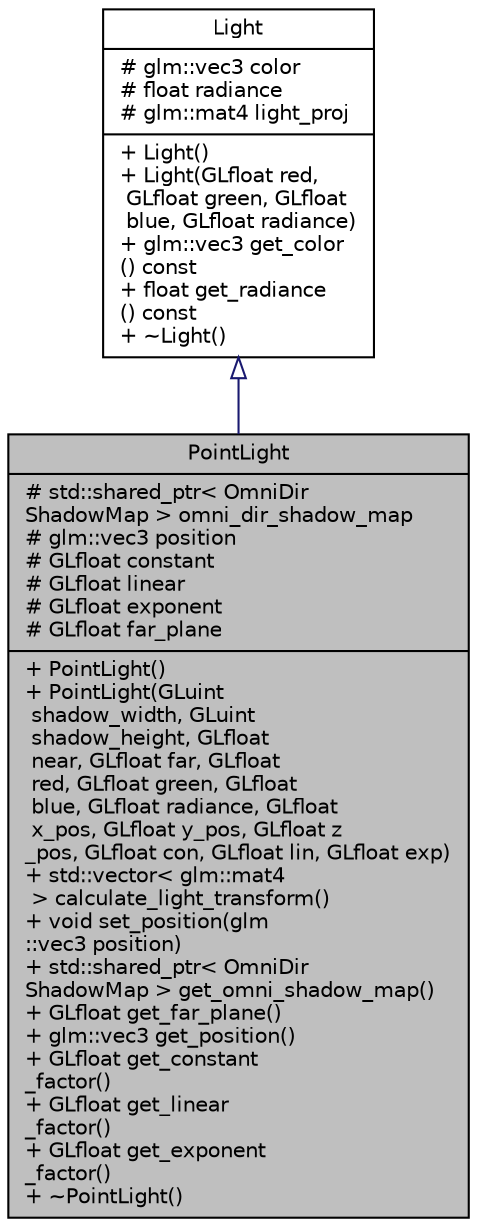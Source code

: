 digraph "PointLight"
{
 // INTERACTIVE_SVG=YES
 // LATEX_PDF_SIZE
  bgcolor="transparent";
  edge [fontname="Helvetica",fontsize="10",labelfontname="Helvetica",labelfontsize="10"];
  node [fontname="Helvetica",fontsize="10",shape=record];
  Node1 [label="{PointLight\n|# std::shared_ptr\< OmniDir\lShadowMap \> omni_dir_shadow_map\l# glm::vec3 position\l# GLfloat constant\l# GLfloat linear\l# GLfloat exponent\l# GLfloat far_plane\l|+  PointLight()\l+  PointLight(GLuint\l shadow_width, GLuint\l shadow_height, GLfloat\l near, GLfloat far, GLfloat\l red, GLfloat green, GLfloat\l blue, GLfloat radiance, GLfloat\l x_pos, GLfloat y_pos, GLfloat z\l_pos, GLfloat con, GLfloat lin, GLfloat exp)\l+ std::vector\< glm::mat4\l \> calculate_light_transform()\l+ void set_position(glm\l::vec3 position)\l+ std::shared_ptr\< OmniDir\lShadowMap \> get_omni_shadow_map()\l+ GLfloat get_far_plane()\l+ glm::vec3 get_position()\l+ GLfloat get_constant\l_factor()\l+ GLfloat get_linear\l_factor()\l+ GLfloat get_exponent\l_factor()\l+  ~PointLight()\l}",height=0.2,width=0.4,color="black", fillcolor="grey75", style="filled", fontcolor="black",tooltip=" "];
  Node2 -> Node1 [dir="back",color="midnightblue",fontsize="10",style="solid",arrowtail="onormal",fontname="Helvetica"];
  Node2 [label="{Light\n|# glm::vec3 color\l# float radiance\l# glm::mat4 light_proj\l|+  Light()\l+  Light(GLfloat red,\l GLfloat green, GLfloat\l blue, GLfloat radiance)\l+ glm::vec3 get_color\l() const\l+ float get_radiance\l() const\l+  ~Light()\l}",height=0.2,width=0.4,color="black",URL="$da/d7c/class_light.html",tooltip=" "];
}
